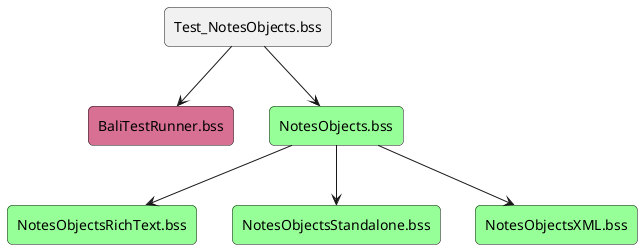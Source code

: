 @startuml Basic Mock Arechitecture
allow_mixing
skinparam {
  componentStyle rectangle
  RectangleBackgroundColor #LightBlue
  RoundCorner 10
  FontSize 8
  BorderThickness 0.5
}

component "Test_NotesObjects.bss" as Test_NotesObjects
component "BaliTestRunner.bss" as BaliTestRunner #PaleVioletRed
component "NotesObjects.bss" as NotesObjects #PHYSICAL
component "NotesObjectsRichText.bss" as NotesObjectsRichText #PHYSICAL
component "NotesObjectsStandalone.bss" as NotesObjectsStandalone #PHYSICAL
component "NotesObjectsXML.bss" as NotesObjectsXML #PHYSICAL

Test_NotesObjects --> BaliTestRunner
Test_NotesObjects --> NotesObjects
NotesObjects --> NotesObjectsRichText
NotesObjects --> NotesObjectsStandalone
NotesObjects --> NotesObjectsXML

@enduml